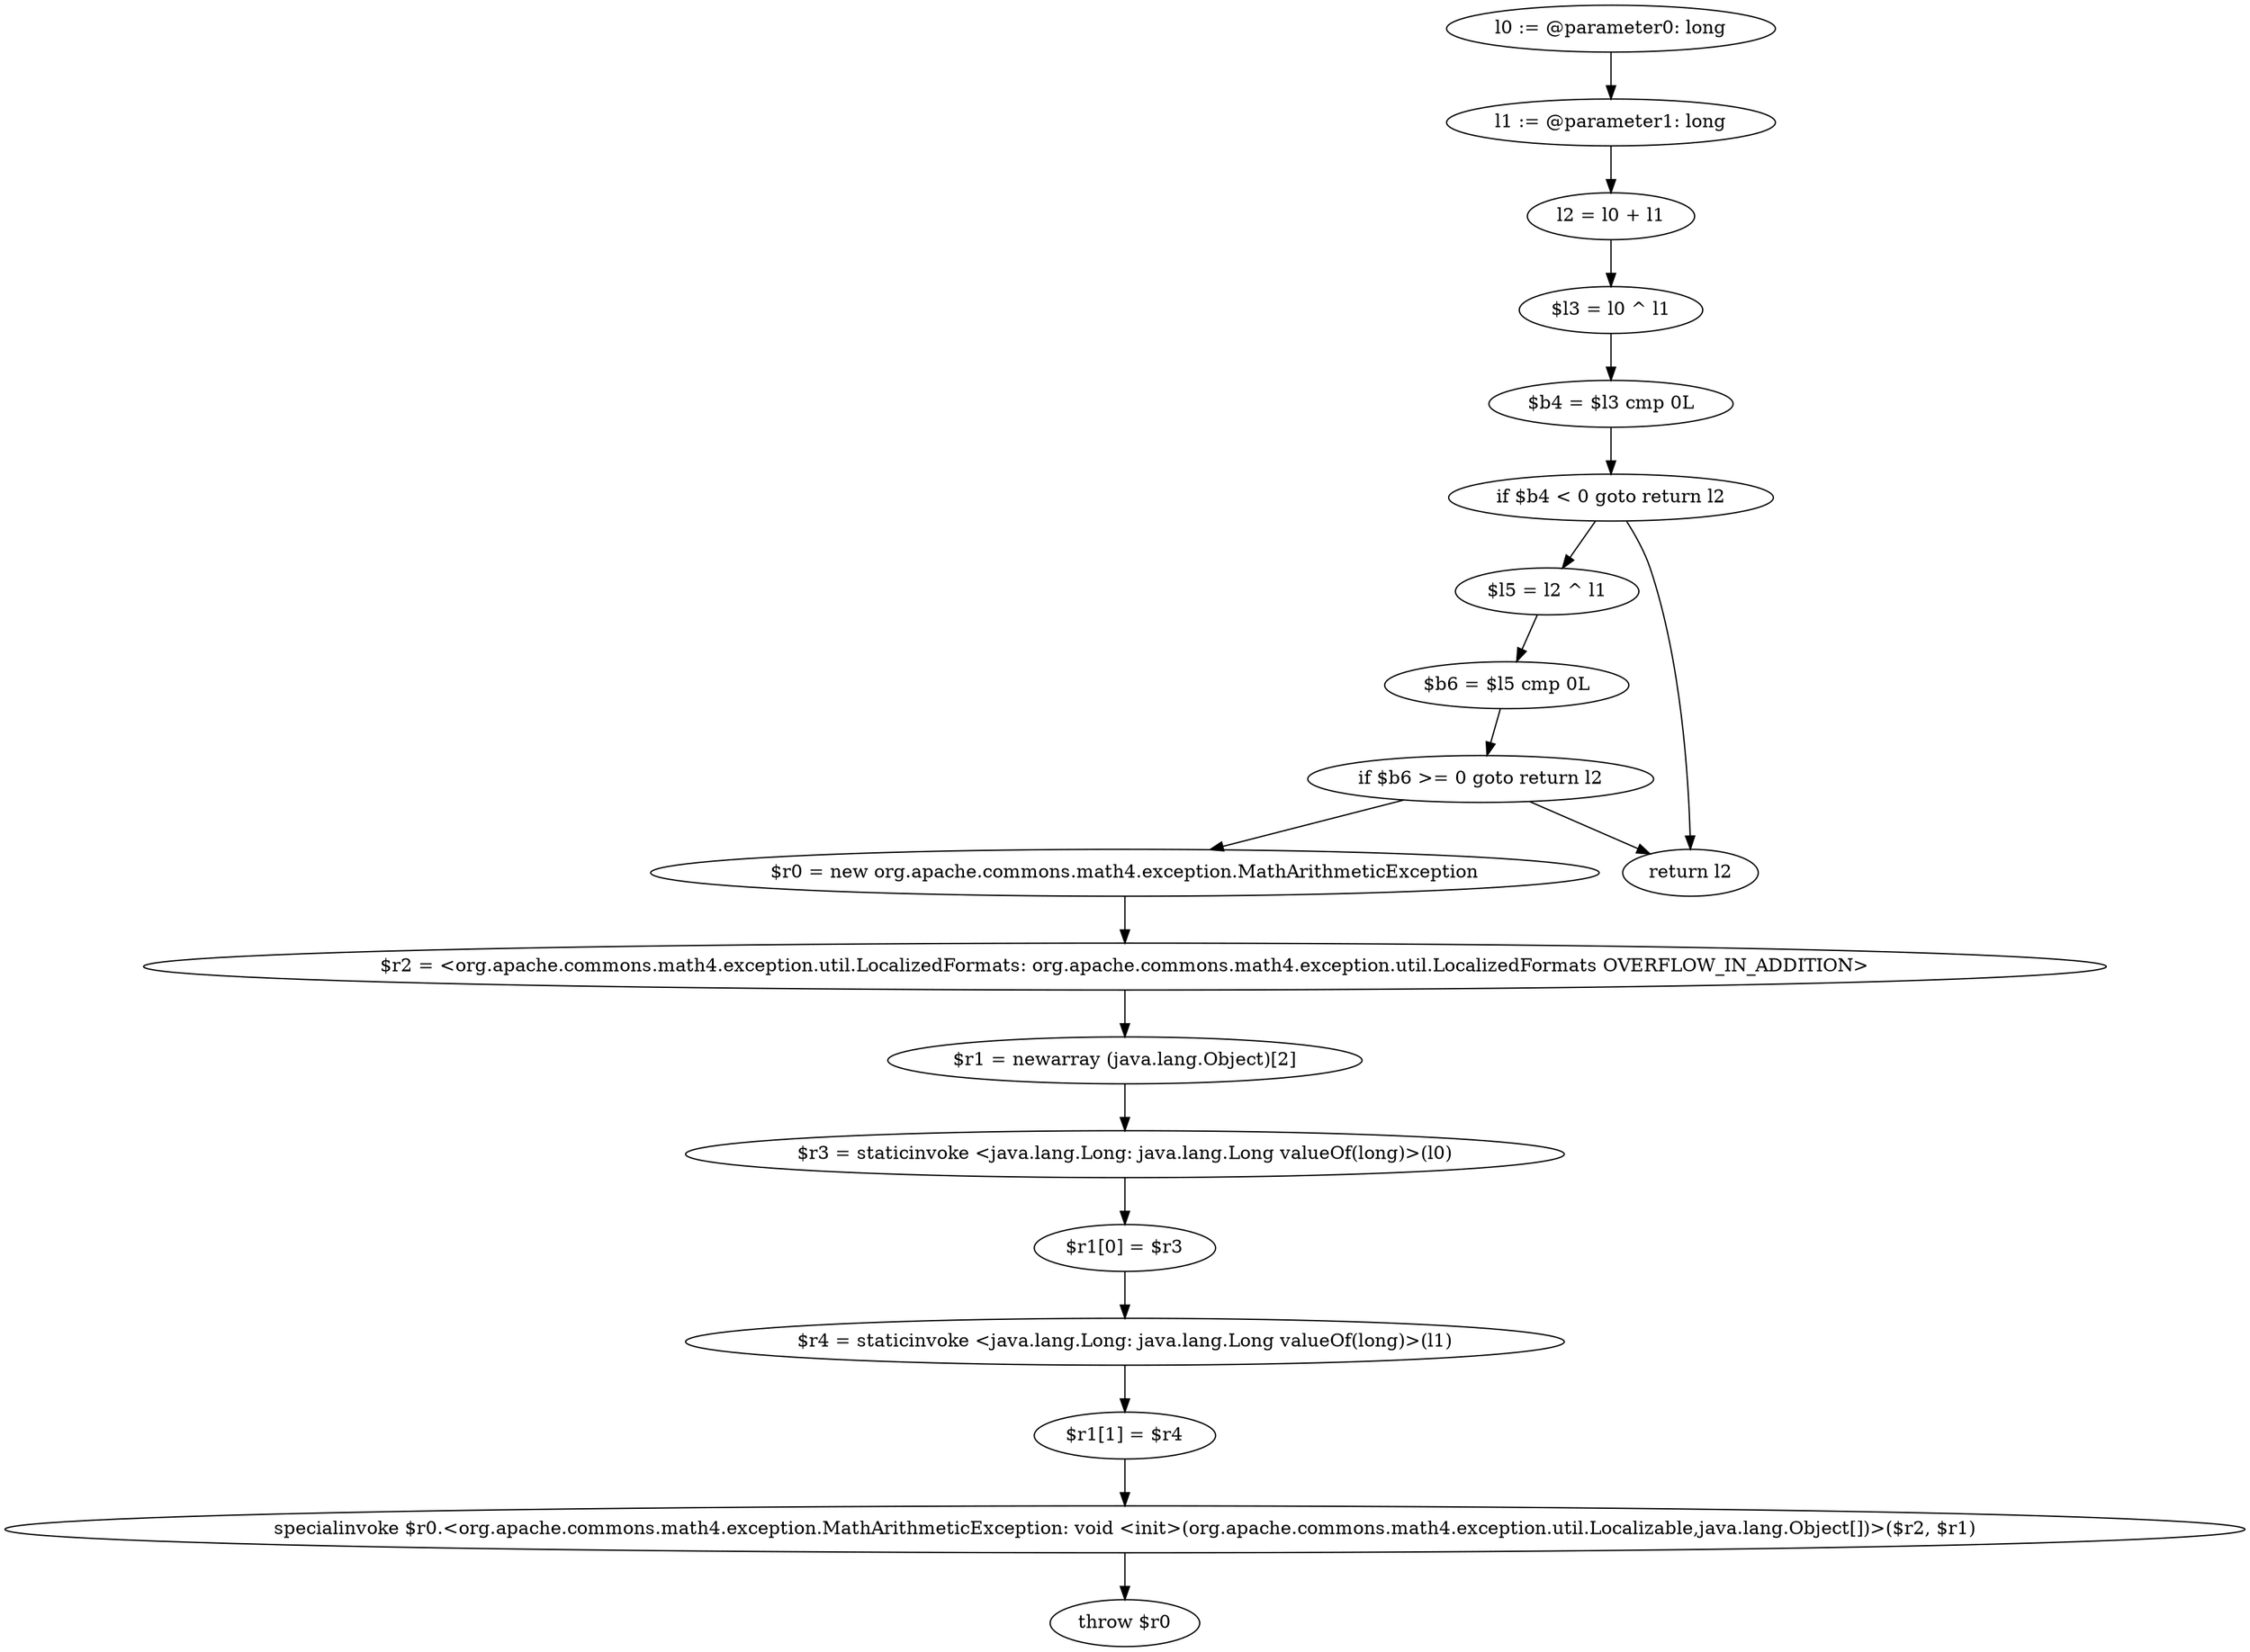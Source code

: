 digraph "unitGraph" {
    "l0 := @parameter0: long"
    "l1 := @parameter1: long"
    "l2 = l0 + l1"
    "$l3 = l0 ^ l1"
    "$b4 = $l3 cmp 0L"
    "if $b4 < 0 goto return l2"
    "$l5 = l2 ^ l1"
    "$b6 = $l5 cmp 0L"
    "if $b6 >= 0 goto return l2"
    "$r0 = new org.apache.commons.math4.exception.MathArithmeticException"
    "$r2 = <org.apache.commons.math4.exception.util.LocalizedFormats: org.apache.commons.math4.exception.util.LocalizedFormats OVERFLOW_IN_ADDITION>"
    "$r1 = newarray (java.lang.Object)[2]"
    "$r3 = staticinvoke <java.lang.Long: java.lang.Long valueOf(long)>(l0)"
    "$r1[0] = $r3"
    "$r4 = staticinvoke <java.lang.Long: java.lang.Long valueOf(long)>(l1)"
    "$r1[1] = $r4"
    "specialinvoke $r0.<org.apache.commons.math4.exception.MathArithmeticException: void <init>(org.apache.commons.math4.exception.util.Localizable,java.lang.Object[])>($r2, $r1)"
    "throw $r0"
    "return l2"
    "l0 := @parameter0: long"->"l1 := @parameter1: long";
    "l1 := @parameter1: long"->"l2 = l0 + l1";
    "l2 = l0 + l1"->"$l3 = l0 ^ l1";
    "$l3 = l0 ^ l1"->"$b4 = $l3 cmp 0L";
    "$b4 = $l3 cmp 0L"->"if $b4 < 0 goto return l2";
    "if $b4 < 0 goto return l2"->"$l5 = l2 ^ l1";
    "if $b4 < 0 goto return l2"->"return l2";
    "$l5 = l2 ^ l1"->"$b6 = $l5 cmp 0L";
    "$b6 = $l5 cmp 0L"->"if $b6 >= 0 goto return l2";
    "if $b6 >= 0 goto return l2"->"$r0 = new org.apache.commons.math4.exception.MathArithmeticException";
    "if $b6 >= 0 goto return l2"->"return l2";
    "$r0 = new org.apache.commons.math4.exception.MathArithmeticException"->"$r2 = <org.apache.commons.math4.exception.util.LocalizedFormats: org.apache.commons.math4.exception.util.LocalizedFormats OVERFLOW_IN_ADDITION>";
    "$r2 = <org.apache.commons.math4.exception.util.LocalizedFormats: org.apache.commons.math4.exception.util.LocalizedFormats OVERFLOW_IN_ADDITION>"->"$r1 = newarray (java.lang.Object)[2]";
    "$r1 = newarray (java.lang.Object)[2]"->"$r3 = staticinvoke <java.lang.Long: java.lang.Long valueOf(long)>(l0)";
    "$r3 = staticinvoke <java.lang.Long: java.lang.Long valueOf(long)>(l0)"->"$r1[0] = $r3";
    "$r1[0] = $r3"->"$r4 = staticinvoke <java.lang.Long: java.lang.Long valueOf(long)>(l1)";
    "$r4 = staticinvoke <java.lang.Long: java.lang.Long valueOf(long)>(l1)"->"$r1[1] = $r4";
    "$r1[1] = $r4"->"specialinvoke $r0.<org.apache.commons.math4.exception.MathArithmeticException: void <init>(org.apache.commons.math4.exception.util.Localizable,java.lang.Object[])>($r2, $r1)";
    "specialinvoke $r0.<org.apache.commons.math4.exception.MathArithmeticException: void <init>(org.apache.commons.math4.exception.util.Localizable,java.lang.Object[])>($r2, $r1)"->"throw $r0";
}
